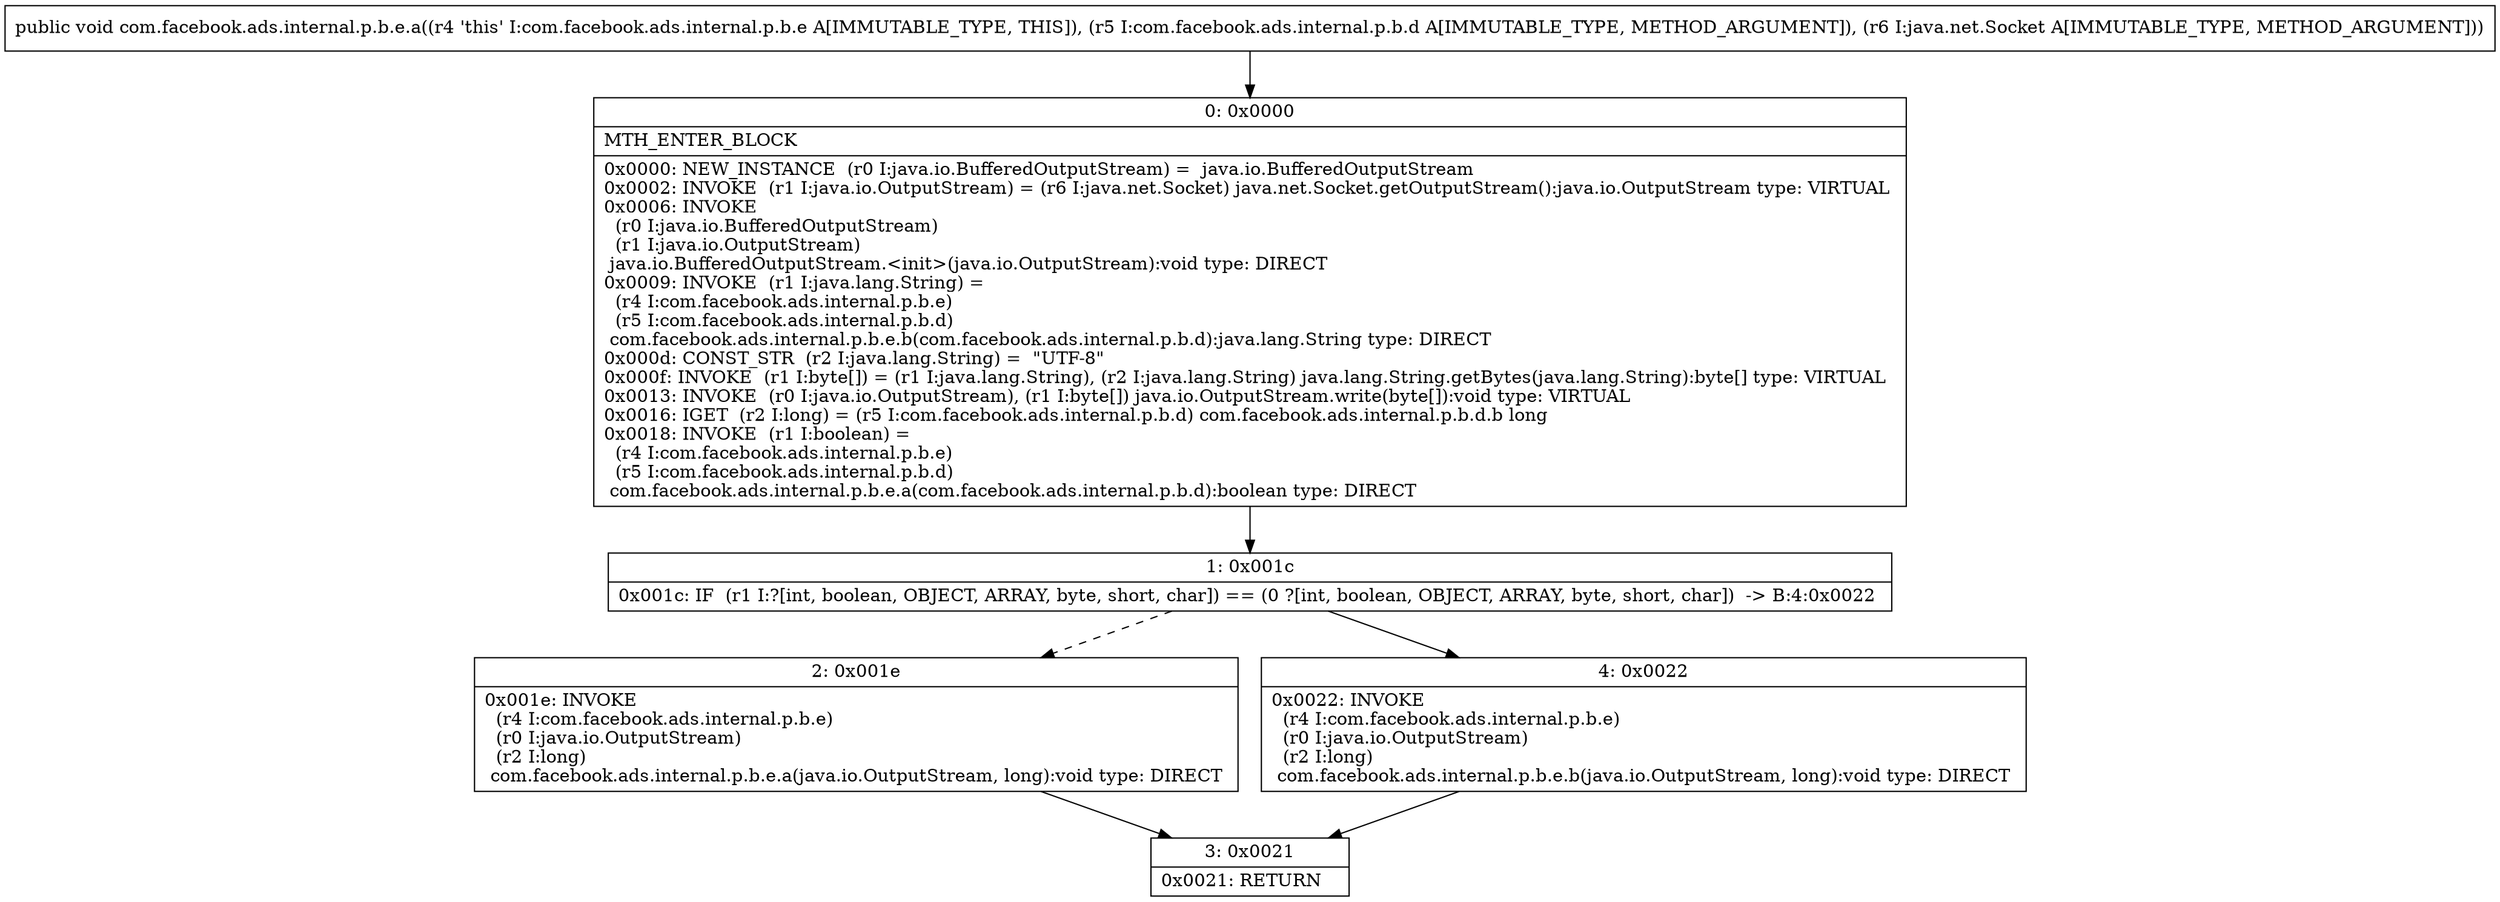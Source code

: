 digraph "CFG forcom.facebook.ads.internal.p.b.e.a(Lcom\/facebook\/ads\/internal\/p\/b\/d;Ljava\/net\/Socket;)V" {
Node_0 [shape=record,label="{0\:\ 0x0000|MTH_ENTER_BLOCK\l|0x0000: NEW_INSTANCE  (r0 I:java.io.BufferedOutputStream) =  java.io.BufferedOutputStream \l0x0002: INVOKE  (r1 I:java.io.OutputStream) = (r6 I:java.net.Socket) java.net.Socket.getOutputStream():java.io.OutputStream type: VIRTUAL \l0x0006: INVOKE  \l  (r0 I:java.io.BufferedOutputStream)\l  (r1 I:java.io.OutputStream)\l java.io.BufferedOutputStream.\<init\>(java.io.OutputStream):void type: DIRECT \l0x0009: INVOKE  (r1 I:java.lang.String) = \l  (r4 I:com.facebook.ads.internal.p.b.e)\l  (r5 I:com.facebook.ads.internal.p.b.d)\l com.facebook.ads.internal.p.b.e.b(com.facebook.ads.internal.p.b.d):java.lang.String type: DIRECT \l0x000d: CONST_STR  (r2 I:java.lang.String) =  \"UTF\-8\" \l0x000f: INVOKE  (r1 I:byte[]) = (r1 I:java.lang.String), (r2 I:java.lang.String) java.lang.String.getBytes(java.lang.String):byte[] type: VIRTUAL \l0x0013: INVOKE  (r0 I:java.io.OutputStream), (r1 I:byte[]) java.io.OutputStream.write(byte[]):void type: VIRTUAL \l0x0016: IGET  (r2 I:long) = (r5 I:com.facebook.ads.internal.p.b.d) com.facebook.ads.internal.p.b.d.b long \l0x0018: INVOKE  (r1 I:boolean) = \l  (r4 I:com.facebook.ads.internal.p.b.e)\l  (r5 I:com.facebook.ads.internal.p.b.d)\l com.facebook.ads.internal.p.b.e.a(com.facebook.ads.internal.p.b.d):boolean type: DIRECT \l}"];
Node_1 [shape=record,label="{1\:\ 0x001c|0x001c: IF  (r1 I:?[int, boolean, OBJECT, ARRAY, byte, short, char]) == (0 ?[int, boolean, OBJECT, ARRAY, byte, short, char])  \-\> B:4:0x0022 \l}"];
Node_2 [shape=record,label="{2\:\ 0x001e|0x001e: INVOKE  \l  (r4 I:com.facebook.ads.internal.p.b.e)\l  (r0 I:java.io.OutputStream)\l  (r2 I:long)\l com.facebook.ads.internal.p.b.e.a(java.io.OutputStream, long):void type: DIRECT \l}"];
Node_3 [shape=record,label="{3\:\ 0x0021|0x0021: RETURN   \l}"];
Node_4 [shape=record,label="{4\:\ 0x0022|0x0022: INVOKE  \l  (r4 I:com.facebook.ads.internal.p.b.e)\l  (r0 I:java.io.OutputStream)\l  (r2 I:long)\l com.facebook.ads.internal.p.b.e.b(java.io.OutputStream, long):void type: DIRECT \l}"];
MethodNode[shape=record,label="{public void com.facebook.ads.internal.p.b.e.a((r4 'this' I:com.facebook.ads.internal.p.b.e A[IMMUTABLE_TYPE, THIS]), (r5 I:com.facebook.ads.internal.p.b.d A[IMMUTABLE_TYPE, METHOD_ARGUMENT]), (r6 I:java.net.Socket A[IMMUTABLE_TYPE, METHOD_ARGUMENT])) }"];
MethodNode -> Node_0;
Node_0 -> Node_1;
Node_1 -> Node_2[style=dashed];
Node_1 -> Node_4;
Node_2 -> Node_3;
Node_4 -> Node_3;
}

